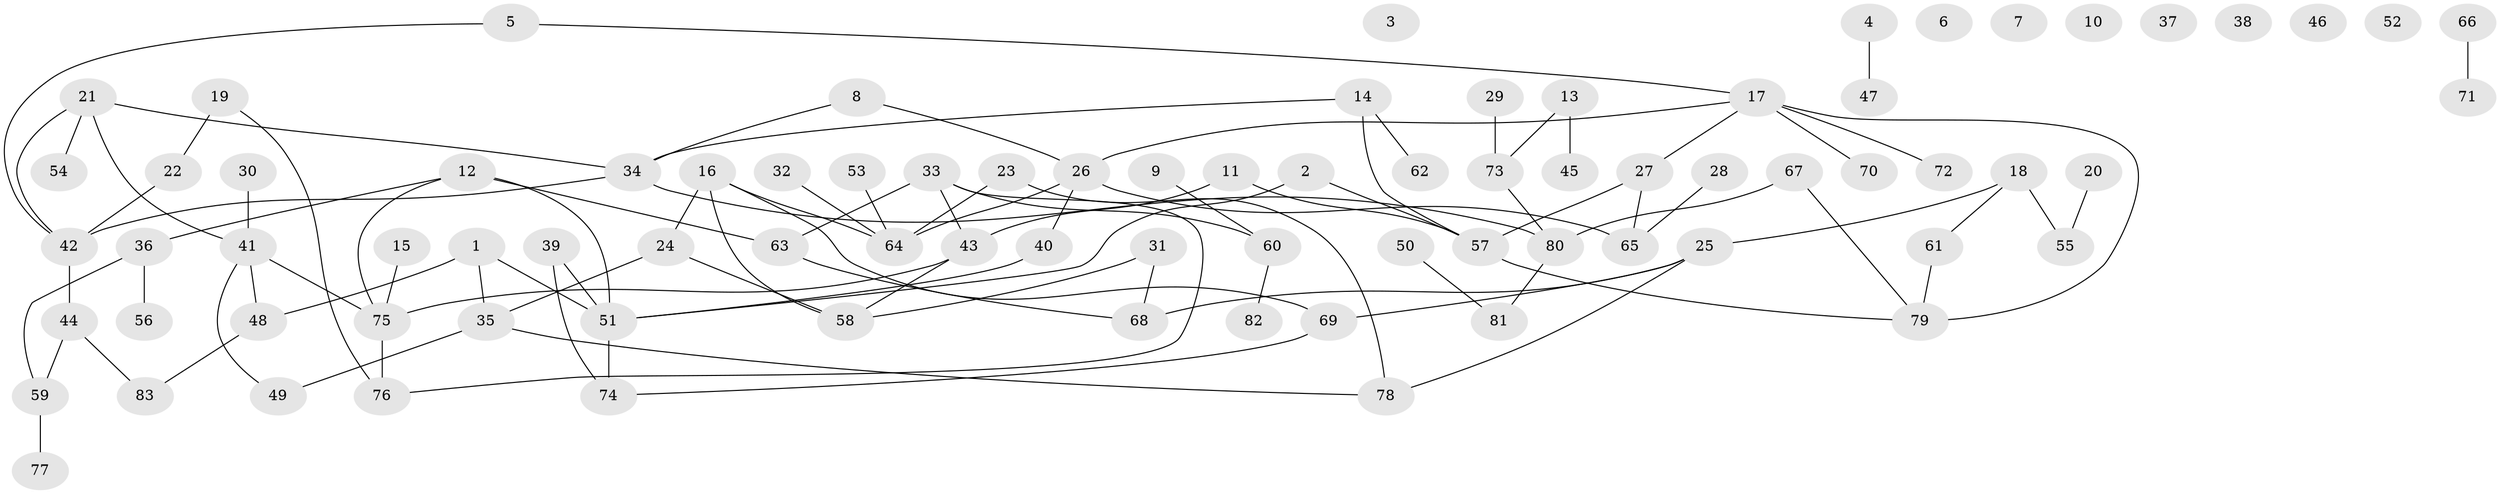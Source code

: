 // Generated by graph-tools (version 1.1) at 2025/49/03/09/25 03:49:09]
// undirected, 83 vertices, 98 edges
graph export_dot {
graph [start="1"]
  node [color=gray90,style=filled];
  1;
  2;
  3;
  4;
  5;
  6;
  7;
  8;
  9;
  10;
  11;
  12;
  13;
  14;
  15;
  16;
  17;
  18;
  19;
  20;
  21;
  22;
  23;
  24;
  25;
  26;
  27;
  28;
  29;
  30;
  31;
  32;
  33;
  34;
  35;
  36;
  37;
  38;
  39;
  40;
  41;
  42;
  43;
  44;
  45;
  46;
  47;
  48;
  49;
  50;
  51;
  52;
  53;
  54;
  55;
  56;
  57;
  58;
  59;
  60;
  61;
  62;
  63;
  64;
  65;
  66;
  67;
  68;
  69;
  70;
  71;
  72;
  73;
  74;
  75;
  76;
  77;
  78;
  79;
  80;
  81;
  82;
  83;
  1 -- 35;
  1 -- 48;
  1 -- 51;
  2 -- 51;
  2 -- 57;
  4 -- 47;
  5 -- 17;
  5 -- 42;
  8 -- 26;
  8 -- 34;
  9 -- 60;
  11 -- 43;
  11 -- 57;
  12 -- 36;
  12 -- 51;
  12 -- 63;
  12 -- 75;
  13 -- 45;
  13 -- 73;
  14 -- 34;
  14 -- 57;
  14 -- 62;
  15 -- 75;
  16 -- 24;
  16 -- 58;
  16 -- 64;
  16 -- 69;
  17 -- 26;
  17 -- 27;
  17 -- 70;
  17 -- 72;
  17 -- 79;
  18 -- 25;
  18 -- 55;
  18 -- 61;
  19 -- 22;
  19 -- 76;
  20 -- 55;
  21 -- 34;
  21 -- 41;
  21 -- 42;
  21 -- 54;
  22 -- 42;
  23 -- 64;
  23 -- 78;
  24 -- 35;
  24 -- 58;
  25 -- 68;
  25 -- 69;
  25 -- 78;
  26 -- 40;
  26 -- 64;
  26 -- 65;
  27 -- 57;
  27 -- 65;
  28 -- 65;
  29 -- 73;
  30 -- 41;
  31 -- 58;
  31 -- 68;
  32 -- 64;
  33 -- 43;
  33 -- 60;
  33 -- 63;
  33 -- 76;
  34 -- 42;
  34 -- 80;
  35 -- 49;
  35 -- 78;
  36 -- 56;
  36 -- 59;
  39 -- 51;
  39 -- 74;
  40 -- 51;
  41 -- 48;
  41 -- 49;
  41 -- 75;
  42 -- 44;
  43 -- 58;
  43 -- 75;
  44 -- 59;
  44 -- 83;
  48 -- 83;
  50 -- 81;
  51 -- 74;
  53 -- 64;
  57 -- 79;
  59 -- 77;
  60 -- 82;
  61 -- 79;
  63 -- 68;
  66 -- 71;
  67 -- 79;
  67 -- 80;
  69 -- 74;
  73 -- 80;
  75 -- 76;
  80 -- 81;
}
